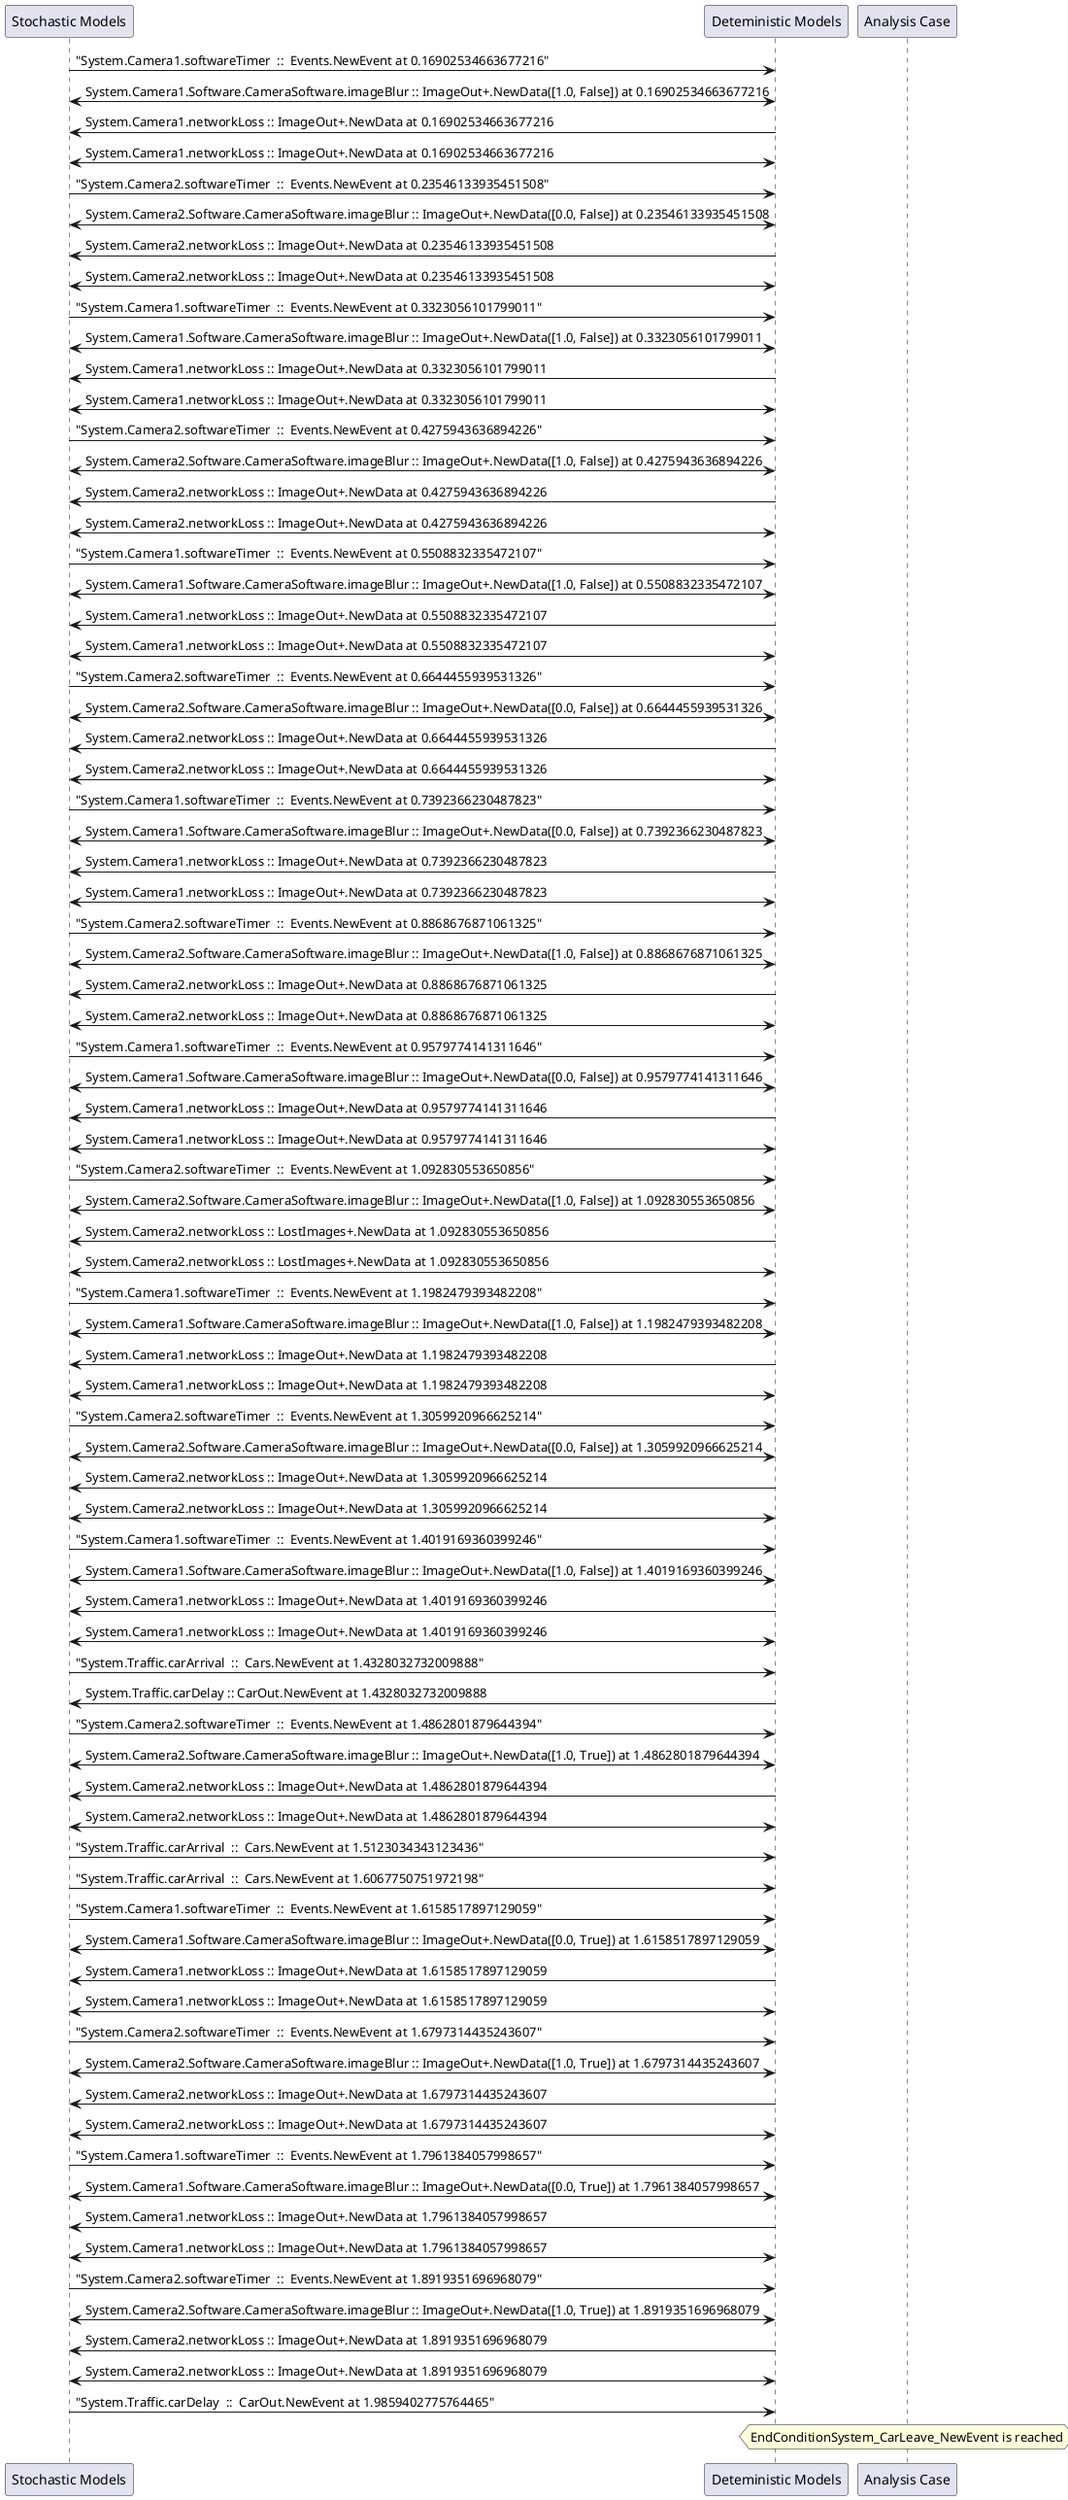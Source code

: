 
	@startuml
	participant "Stochastic Models" as stochmodel
	participant "Deteministic Models" as detmodel
	participant "Analysis Case" as analysis
	{29884_stop} stochmodel -> detmodel : "System.Camera1.softwareTimer  ::  Events.NewEvent at 0.16902534663677216"
detmodel <-> stochmodel : System.Camera1.Software.CameraSoftware.imageBlur :: ImageOut+.NewData([1.0, False]) at 0.16902534663677216
detmodel -> stochmodel : System.Camera1.networkLoss :: ImageOut+.NewData at 0.16902534663677216
detmodel <-> stochmodel : System.Camera1.networkLoss :: ImageOut+.NewData at 0.16902534663677216
{29900_stop} stochmodel -> detmodel : "System.Camera2.softwareTimer  ::  Events.NewEvent at 0.23546133935451508"
detmodel <-> stochmodel : System.Camera2.Software.CameraSoftware.imageBlur :: ImageOut+.NewData([0.0, False]) at 0.23546133935451508
detmodel -> stochmodel : System.Camera2.networkLoss :: ImageOut+.NewData at 0.23546133935451508
detmodel <-> stochmodel : System.Camera2.networkLoss :: ImageOut+.NewData at 0.23546133935451508
{29885_stop} stochmodel -> detmodel : "System.Camera1.softwareTimer  ::  Events.NewEvent at 0.3323056101799011"
detmodel <-> stochmodel : System.Camera1.Software.CameraSoftware.imageBlur :: ImageOut+.NewData([1.0, False]) at 0.3323056101799011
detmodel -> stochmodel : System.Camera1.networkLoss :: ImageOut+.NewData at 0.3323056101799011
detmodel <-> stochmodel : System.Camera1.networkLoss :: ImageOut+.NewData at 0.3323056101799011
{29901_stop} stochmodel -> detmodel : "System.Camera2.softwareTimer  ::  Events.NewEvent at 0.4275943636894226"
detmodel <-> stochmodel : System.Camera2.Software.CameraSoftware.imageBlur :: ImageOut+.NewData([1.0, False]) at 0.4275943636894226
detmodel -> stochmodel : System.Camera2.networkLoss :: ImageOut+.NewData at 0.4275943636894226
detmodel <-> stochmodel : System.Camera2.networkLoss :: ImageOut+.NewData at 0.4275943636894226
{29886_stop} stochmodel -> detmodel : "System.Camera1.softwareTimer  ::  Events.NewEvent at 0.5508832335472107"
detmodel <-> stochmodel : System.Camera1.Software.CameraSoftware.imageBlur :: ImageOut+.NewData([1.0, False]) at 0.5508832335472107
detmodel -> stochmodel : System.Camera1.networkLoss :: ImageOut+.NewData at 0.5508832335472107
detmodel <-> stochmodel : System.Camera1.networkLoss :: ImageOut+.NewData at 0.5508832335472107
{29902_stop} stochmodel -> detmodel : "System.Camera2.softwareTimer  ::  Events.NewEvent at 0.6644455939531326"
detmodel <-> stochmodel : System.Camera2.Software.CameraSoftware.imageBlur :: ImageOut+.NewData([0.0, False]) at 0.6644455939531326
detmodel -> stochmodel : System.Camera2.networkLoss :: ImageOut+.NewData at 0.6644455939531326
detmodel <-> stochmodel : System.Camera2.networkLoss :: ImageOut+.NewData at 0.6644455939531326
{29887_stop} stochmodel -> detmodel : "System.Camera1.softwareTimer  ::  Events.NewEvent at 0.7392366230487823"
detmodel <-> stochmodel : System.Camera1.Software.CameraSoftware.imageBlur :: ImageOut+.NewData([0.0, False]) at 0.7392366230487823
detmodel -> stochmodel : System.Camera1.networkLoss :: ImageOut+.NewData at 0.7392366230487823
detmodel <-> stochmodel : System.Camera1.networkLoss :: ImageOut+.NewData at 0.7392366230487823
{29903_stop} stochmodel -> detmodel : "System.Camera2.softwareTimer  ::  Events.NewEvent at 0.8868676871061325"
detmodel <-> stochmodel : System.Camera2.Software.CameraSoftware.imageBlur :: ImageOut+.NewData([1.0, False]) at 0.8868676871061325
detmodel -> stochmodel : System.Camera2.networkLoss :: ImageOut+.NewData at 0.8868676871061325
detmodel <-> stochmodel : System.Camera2.networkLoss :: ImageOut+.NewData at 0.8868676871061325
{29888_stop} stochmodel -> detmodel : "System.Camera1.softwareTimer  ::  Events.NewEvent at 0.9579774141311646"
detmodel <-> stochmodel : System.Camera1.Software.CameraSoftware.imageBlur :: ImageOut+.NewData([0.0, False]) at 0.9579774141311646
detmodel -> stochmodel : System.Camera1.networkLoss :: ImageOut+.NewData at 0.9579774141311646
detmodel <-> stochmodel : System.Camera1.networkLoss :: ImageOut+.NewData at 0.9579774141311646
{29904_stop} stochmodel -> detmodel : "System.Camera2.softwareTimer  ::  Events.NewEvent at 1.092830553650856"
detmodel <-> stochmodel : System.Camera2.Software.CameraSoftware.imageBlur :: ImageOut+.NewData([1.0, False]) at 1.092830553650856
detmodel -> stochmodel : System.Camera2.networkLoss :: LostImages+.NewData at 1.092830553650856
detmodel <-> stochmodel : System.Camera2.networkLoss :: LostImages+.NewData at 1.092830553650856
{29889_stop} stochmodel -> detmodel : "System.Camera1.softwareTimer  ::  Events.NewEvent at 1.1982479393482208"
detmodel <-> stochmodel : System.Camera1.Software.CameraSoftware.imageBlur :: ImageOut+.NewData([1.0, False]) at 1.1982479393482208
detmodel -> stochmodel : System.Camera1.networkLoss :: ImageOut+.NewData at 1.1982479393482208
detmodel <-> stochmodel : System.Camera1.networkLoss :: ImageOut+.NewData at 1.1982479393482208
{29905_stop} stochmodel -> detmodel : "System.Camera2.softwareTimer  ::  Events.NewEvent at 1.3059920966625214"
detmodel <-> stochmodel : System.Camera2.Software.CameraSoftware.imageBlur :: ImageOut+.NewData([0.0, False]) at 1.3059920966625214
detmodel -> stochmodel : System.Camera2.networkLoss :: ImageOut+.NewData at 1.3059920966625214
detmodel <-> stochmodel : System.Camera2.networkLoss :: ImageOut+.NewData at 1.3059920966625214
{29890_stop} stochmodel -> detmodel : "System.Camera1.softwareTimer  ::  Events.NewEvent at 1.4019169360399246"
detmodel <-> stochmodel : System.Camera1.Software.CameraSoftware.imageBlur :: ImageOut+.NewData([1.0, False]) at 1.4019169360399246
detmodel -> stochmodel : System.Camera1.networkLoss :: ImageOut+.NewData at 1.4019169360399246
detmodel <-> stochmodel : System.Camera1.networkLoss :: ImageOut+.NewData at 1.4019169360399246
{29915_stop} stochmodel -> detmodel : "System.Traffic.carArrival  ::  Cars.NewEvent at 1.4328032732009888"
{29921_start} detmodel -> stochmodel : System.Traffic.carDelay :: CarOut.NewEvent at 1.4328032732009888
{29906_stop} stochmodel -> detmodel : "System.Camera2.softwareTimer  ::  Events.NewEvent at 1.4862801879644394"
detmodel <-> stochmodel : System.Camera2.Software.CameraSoftware.imageBlur :: ImageOut+.NewData([1.0, True]) at 1.4862801879644394
detmodel -> stochmodel : System.Camera2.networkLoss :: ImageOut+.NewData at 1.4862801879644394
detmodel <-> stochmodel : System.Camera2.networkLoss :: ImageOut+.NewData at 1.4862801879644394
{29916_stop} stochmodel -> detmodel : "System.Traffic.carArrival  ::  Cars.NewEvent at 1.5123034343123436"
{29917_stop} stochmodel -> detmodel : "System.Traffic.carArrival  ::  Cars.NewEvent at 1.6067750751972198"
{29891_stop} stochmodel -> detmodel : "System.Camera1.softwareTimer  ::  Events.NewEvent at 1.6158517897129059"
detmodel <-> stochmodel : System.Camera1.Software.CameraSoftware.imageBlur :: ImageOut+.NewData([0.0, True]) at 1.6158517897129059
detmodel -> stochmodel : System.Camera1.networkLoss :: ImageOut+.NewData at 1.6158517897129059
detmodel <-> stochmodel : System.Camera1.networkLoss :: ImageOut+.NewData at 1.6158517897129059
{29907_stop} stochmodel -> detmodel : "System.Camera2.softwareTimer  ::  Events.NewEvent at 1.6797314435243607"
detmodel <-> stochmodel : System.Camera2.Software.CameraSoftware.imageBlur :: ImageOut+.NewData([1.0, True]) at 1.6797314435243607
detmodel -> stochmodel : System.Camera2.networkLoss :: ImageOut+.NewData at 1.6797314435243607
detmodel <-> stochmodel : System.Camera2.networkLoss :: ImageOut+.NewData at 1.6797314435243607
{29892_stop} stochmodel -> detmodel : "System.Camera1.softwareTimer  ::  Events.NewEvent at 1.7961384057998657"
detmodel <-> stochmodel : System.Camera1.Software.CameraSoftware.imageBlur :: ImageOut+.NewData([0.0, True]) at 1.7961384057998657
detmodel -> stochmodel : System.Camera1.networkLoss :: ImageOut+.NewData at 1.7961384057998657
detmodel <-> stochmodel : System.Camera1.networkLoss :: ImageOut+.NewData at 1.7961384057998657
{29908_stop} stochmodel -> detmodel : "System.Camera2.softwareTimer  ::  Events.NewEvent at 1.8919351696968079"
detmodel <-> stochmodel : System.Camera2.Software.CameraSoftware.imageBlur :: ImageOut+.NewData([1.0, True]) at 1.8919351696968079
detmodel -> stochmodel : System.Camera2.networkLoss :: ImageOut+.NewData at 1.8919351696968079
detmodel <-> stochmodel : System.Camera2.networkLoss :: ImageOut+.NewData at 1.8919351696968079
{29921_stop} stochmodel -> detmodel : "System.Traffic.carDelay  ::  CarOut.NewEvent at 1.9859402775764465"
{29921_start} <-> {29921_stop} : delay
hnote over analysis 
EndConditionSystem_CarLeave_NewEvent is reached
endnote
@enduml